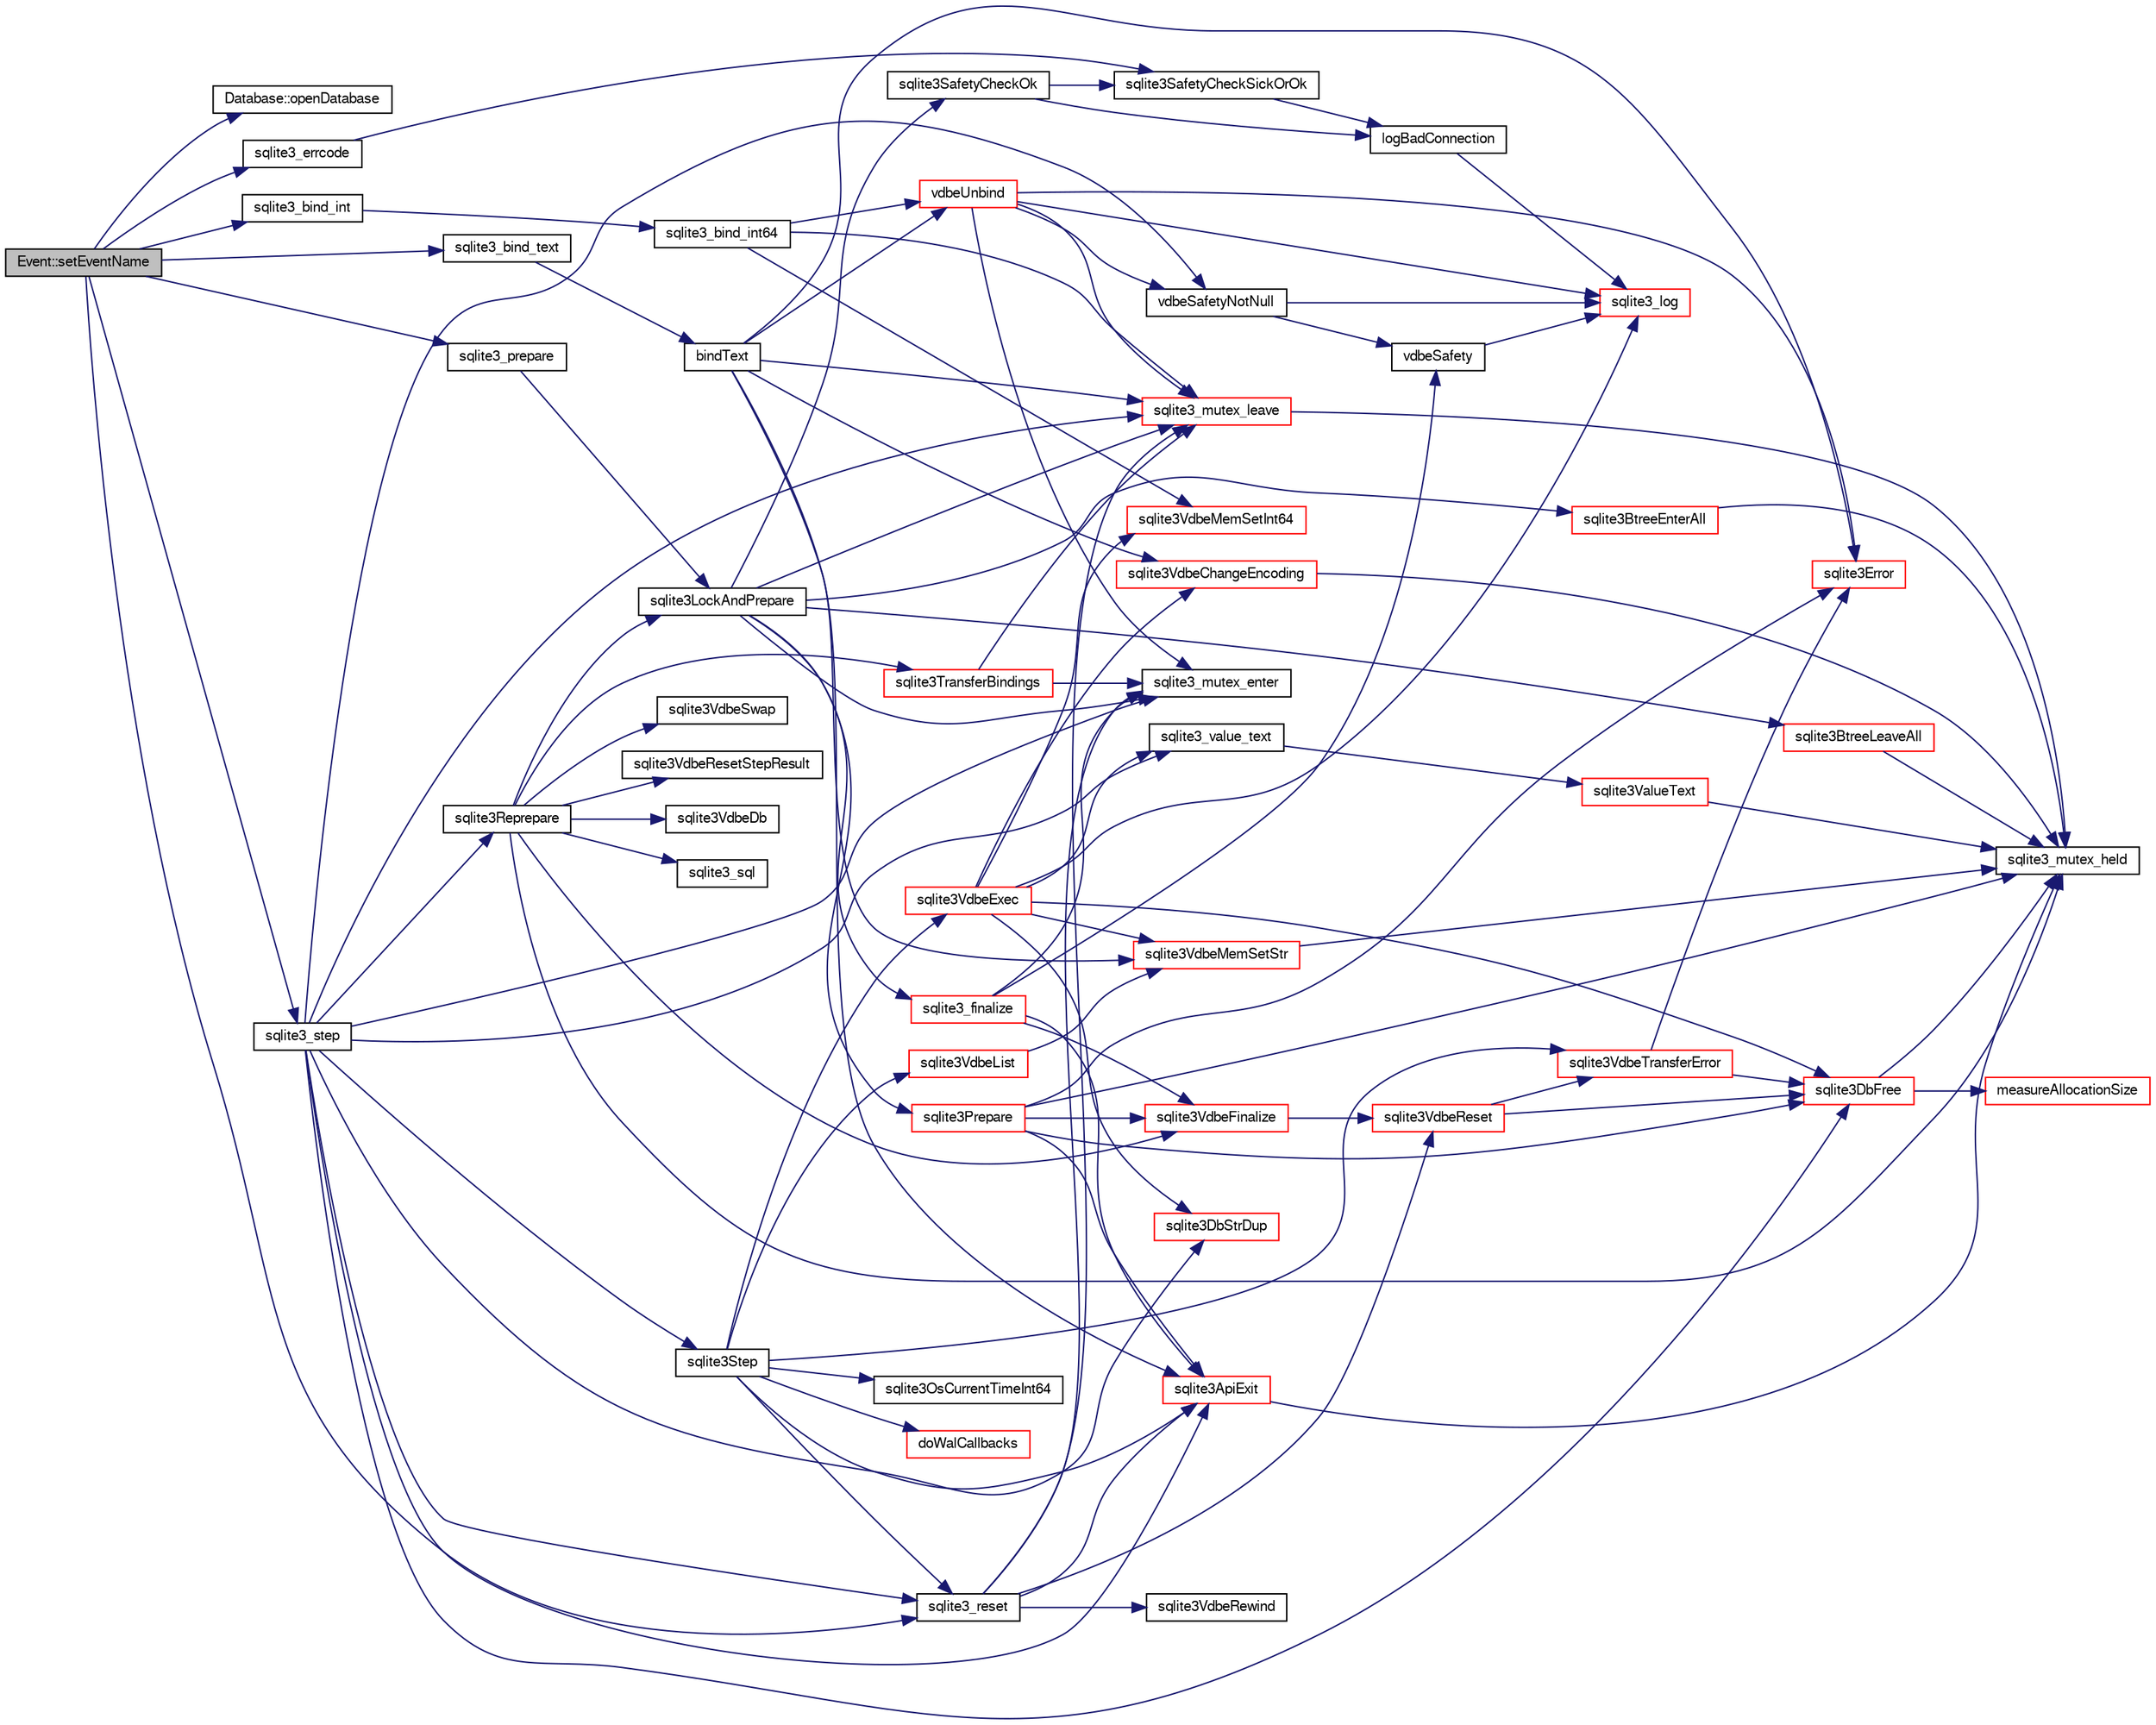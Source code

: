 digraph "Event::setEventName"
{
  edge [fontname="FreeSans",fontsize="10",labelfontname="FreeSans",labelfontsize="10"];
  node [fontname="FreeSans",fontsize="10",shape=record];
  rankdir="LR";
  Node2898 [label="Event::setEventName",height=0.2,width=0.4,color="black", fillcolor="grey75", style="filled", fontcolor="black"];
  Node2898 -> Node2899 [color="midnightblue",fontsize="10",style="solid",fontname="FreeSans"];
  Node2899 [label="Database::openDatabase",height=0.2,width=0.4,color="black", fillcolor="white", style="filled",URL="$classDatabase.html#aef36ad74d0bf64a091206dba2e27a54e"];
  Node2898 -> Node2900 [color="midnightblue",fontsize="10",style="solid",fontname="FreeSans"];
  Node2900 [label="sqlite3_prepare",height=0.2,width=0.4,color="black", fillcolor="white", style="filled",URL="$sqlite3_8c.html#a8c39e7b9dbeff01f0a399b46d4b29f1c"];
  Node2900 -> Node2901 [color="midnightblue",fontsize="10",style="solid",fontname="FreeSans"];
  Node2901 [label="sqlite3LockAndPrepare",height=0.2,width=0.4,color="black", fillcolor="white", style="filled",URL="$sqlite3_8c.html#a5db1ec5589aa2b02c6d979211a8789bd"];
  Node2901 -> Node2902 [color="midnightblue",fontsize="10",style="solid",fontname="FreeSans"];
  Node2902 [label="sqlite3SafetyCheckOk",height=0.2,width=0.4,color="black", fillcolor="white", style="filled",URL="$sqlite3_8c.html#ab15308423296d719d75dca4c0ef182a7"];
  Node2902 -> Node2903 [color="midnightblue",fontsize="10",style="solid",fontname="FreeSans"];
  Node2903 [label="logBadConnection",height=0.2,width=0.4,color="black", fillcolor="white", style="filled",URL="$sqlite3_8c.html#a8aa249fac852b22bb1227e2bc2921f11"];
  Node2903 -> Node2904 [color="midnightblue",fontsize="10",style="solid",fontname="FreeSans"];
  Node2904 [label="sqlite3_log",height=0.2,width=0.4,color="red", fillcolor="white", style="filled",URL="$sqlite3_8c.html#a298c9699bf9c143662c6b1fec4b2dc3b"];
  Node2902 -> Node3186 [color="midnightblue",fontsize="10",style="solid",fontname="FreeSans"];
  Node3186 [label="sqlite3SafetyCheckSickOrOk",height=0.2,width=0.4,color="black", fillcolor="white", style="filled",URL="$sqlite3_8c.html#ac1fff729aec147d9825a4930042a626b"];
  Node3186 -> Node2903 [color="midnightblue",fontsize="10",style="solid",fontname="FreeSans"];
  Node2901 -> Node2920 [color="midnightblue",fontsize="10",style="solid",fontname="FreeSans"];
  Node2920 [label="sqlite3_mutex_enter",height=0.2,width=0.4,color="black", fillcolor="white", style="filled",URL="$sqlite3_8c.html#a1c12cde690bd89f104de5cbad12a6bf5"];
  Node2901 -> Node3187 [color="midnightblue",fontsize="10",style="solid",fontname="FreeSans"];
  Node3187 [label="sqlite3BtreeEnterAll",height=0.2,width=0.4,color="red", fillcolor="white", style="filled",URL="$sqlite3_8c.html#a7e8c5e623a61d322d3622c3e6202d735"];
  Node3187 -> Node2914 [color="midnightblue",fontsize="10",style="solid",fontname="FreeSans"];
  Node2914 [label="sqlite3_mutex_held",height=0.2,width=0.4,color="black", fillcolor="white", style="filled",URL="$sqlite3_8c.html#acf77da68932b6bc163c5e68547ecc3e7"];
  Node2901 -> Node3193 [color="midnightblue",fontsize="10",style="solid",fontname="FreeSans"];
  Node3193 [label="sqlite3Prepare",height=0.2,width=0.4,color="red", fillcolor="white", style="filled",URL="$sqlite3_8c.html#acb25890858d0bf4b12eb7aae569f0c7b"];
  Node3193 -> Node2914 [color="midnightblue",fontsize="10",style="solid",fontname="FreeSans"];
  Node3193 -> Node3118 [color="midnightblue",fontsize="10",style="solid",fontname="FreeSans"];
  Node3118 [label="sqlite3ApiExit",height=0.2,width=0.4,color="red", fillcolor="white", style="filled",URL="$sqlite3_8c.html#ae5a967ec6172298db98b6090bbd1dd9b"];
  Node3118 -> Node2914 [color="midnightblue",fontsize="10",style="solid",fontname="FreeSans"];
  Node3193 -> Node2913 [color="midnightblue",fontsize="10",style="solid",fontname="FreeSans"];
  Node2913 [label="sqlite3DbFree",height=0.2,width=0.4,color="red", fillcolor="white", style="filled",URL="$sqlite3_8c.html#ac70ab821a6607b4a1b909582dc37a069"];
  Node2913 -> Node2914 [color="midnightblue",fontsize="10",style="solid",fontname="FreeSans"];
  Node2913 -> Node2915 [color="midnightblue",fontsize="10",style="solid",fontname="FreeSans"];
  Node2915 [label="measureAllocationSize",height=0.2,width=0.4,color="red", fillcolor="white", style="filled",URL="$sqlite3_8c.html#a45731e644a22fdb756e2b6337224217a"];
  Node3193 -> Node3738 [color="midnightblue",fontsize="10",style="solid",fontname="FreeSans"];
  Node3738 [label="sqlite3VdbeFinalize",height=0.2,width=0.4,color="red", fillcolor="white", style="filled",URL="$sqlite3_8c.html#af81e0c8d03b71610d3a826469f67bbd4"];
  Node3738 -> Node3234 [color="midnightblue",fontsize="10",style="solid",fontname="FreeSans"];
  Node3234 [label="sqlite3VdbeReset",height=0.2,width=0.4,color="red", fillcolor="white", style="filled",URL="$sqlite3_8c.html#a315a913742f7267f90d46d41446353b1"];
  Node3234 -> Node3532 [color="midnightblue",fontsize="10",style="solid",fontname="FreeSans"];
  Node3532 [label="sqlite3VdbeTransferError",height=0.2,width=0.4,color="red", fillcolor="white", style="filled",URL="$sqlite3_8c.html#aaf4a567b51602bb6d7bb150e6c72de69"];
  Node3532 -> Node3120 [color="midnightblue",fontsize="10",style="solid",fontname="FreeSans"];
  Node3120 [label="sqlite3Error",height=0.2,width=0.4,color="red", fillcolor="white", style="filled",URL="$sqlite3_8c.html#a4ba5e8be78db50d5538dcaa45bcf74d3"];
  Node3532 -> Node2913 [color="midnightblue",fontsize="10",style="solid",fontname="FreeSans"];
  Node3234 -> Node2913 [color="midnightblue",fontsize="10",style="solid",fontname="FreeSans"];
  Node3193 -> Node3120 [color="midnightblue",fontsize="10",style="solid",fontname="FreeSans"];
  Node2901 -> Node3750 [color="midnightblue",fontsize="10",style="solid",fontname="FreeSans"];
  Node3750 [label="sqlite3_finalize",height=0.2,width=0.4,color="red", fillcolor="white", style="filled",URL="$sqlite3_8c.html#a801195c0f771d40bb4be1e40f3b88945"];
  Node3750 -> Node3231 [color="midnightblue",fontsize="10",style="solid",fontname="FreeSans"];
  Node3231 [label="vdbeSafety",height=0.2,width=0.4,color="black", fillcolor="white", style="filled",URL="$sqlite3_8c.html#ad376f1aa66b2801fa8fb2fb134f370fd"];
  Node3231 -> Node2904 [color="midnightblue",fontsize="10",style="solid",fontname="FreeSans"];
  Node3750 -> Node2920 [color="midnightblue",fontsize="10",style="solid",fontname="FreeSans"];
  Node3750 -> Node3738 [color="midnightblue",fontsize="10",style="solid",fontname="FreeSans"];
  Node3750 -> Node3118 [color="midnightblue",fontsize="10",style="solid",fontname="FreeSans"];
  Node2901 -> Node3454 [color="midnightblue",fontsize="10",style="solid",fontname="FreeSans"];
  Node3454 [label="sqlite3BtreeLeaveAll",height=0.2,width=0.4,color="red", fillcolor="white", style="filled",URL="$sqlite3_8c.html#a282e5f429eee8e0aebc7d18068ebccd2"];
  Node3454 -> Node2914 [color="midnightblue",fontsize="10",style="solid",fontname="FreeSans"];
  Node2901 -> Node2922 [color="midnightblue",fontsize="10",style="solid",fontname="FreeSans"];
  Node2922 [label="sqlite3_mutex_leave",height=0.2,width=0.4,color="red", fillcolor="white", style="filled",URL="$sqlite3_8c.html#a5838d235601dbd3c1fa993555c6bcc93"];
  Node2922 -> Node2914 [color="midnightblue",fontsize="10",style="solid",fontname="FreeSans"];
  Node2898 -> Node3799 [color="midnightblue",fontsize="10",style="solid",fontname="FreeSans"];
  Node3799 [label="sqlite3_errcode",height=0.2,width=0.4,color="black", fillcolor="white", style="filled",URL="$sqlite3_8c.html#a79bd13f5c8b7a6ccc6fd76fc7fc2104c"];
  Node3799 -> Node3186 [color="midnightblue",fontsize="10",style="solid",fontname="FreeSans"];
  Node2898 -> Node3854 [color="midnightblue",fontsize="10",style="solid",fontname="FreeSans"];
  Node3854 [label="sqlite3_bind_int",height=0.2,width=0.4,color="black", fillcolor="white", style="filled",URL="$sqlite3_8c.html#aa6d5cc21ec0004b2e0bdce3395590aad"];
  Node3854 -> Node3855 [color="midnightblue",fontsize="10",style="solid",fontname="FreeSans"];
  Node3855 [label="sqlite3_bind_int64",height=0.2,width=0.4,color="black", fillcolor="white", style="filled",URL="$sqlite3_8c.html#af77e2729923f2621852202e1c23788c6"];
  Node3855 -> Node3856 [color="midnightblue",fontsize="10",style="solid",fontname="FreeSans"];
  Node3856 [label="vdbeUnbind",height=0.2,width=0.4,color="red", fillcolor="white", style="filled",URL="$sqlite3_8c.html#ae3ca3d8a878660305a0efd0c73c9f064"];
  Node3856 -> Node3230 [color="midnightblue",fontsize="10",style="solid",fontname="FreeSans"];
  Node3230 [label="vdbeSafetyNotNull",height=0.2,width=0.4,color="black", fillcolor="white", style="filled",URL="$sqlite3_8c.html#a018448275e86f09d8af8033cec4cafdf"];
  Node3230 -> Node2904 [color="midnightblue",fontsize="10",style="solid",fontname="FreeSans"];
  Node3230 -> Node3231 [color="midnightblue",fontsize="10",style="solid",fontname="FreeSans"];
  Node3856 -> Node2920 [color="midnightblue",fontsize="10",style="solid",fontname="FreeSans"];
  Node3856 -> Node3120 [color="midnightblue",fontsize="10",style="solid",fontname="FreeSans"];
  Node3856 -> Node2922 [color="midnightblue",fontsize="10",style="solid",fontname="FreeSans"];
  Node3856 -> Node2904 [color="midnightblue",fontsize="10",style="solid",fontname="FreeSans"];
  Node3855 -> Node3045 [color="midnightblue",fontsize="10",style="solid",fontname="FreeSans"];
  Node3045 [label="sqlite3VdbeMemSetInt64",height=0.2,width=0.4,color="red", fillcolor="white", style="filled",URL="$sqlite3_8c.html#a57c5843cac8f6180ee994267a23f86a3"];
  Node3855 -> Node2922 [color="midnightblue",fontsize="10",style="solid",fontname="FreeSans"];
  Node2898 -> Node3857 [color="midnightblue",fontsize="10",style="solid",fontname="FreeSans"];
  Node3857 [label="sqlite3_bind_text",height=0.2,width=0.4,color="black", fillcolor="white", style="filled",URL="$sqlite3_8c.html#a7f416198db2464a6c96a4ef679d19b1f"];
  Node3857 -> Node3858 [color="midnightblue",fontsize="10",style="solid",fontname="FreeSans"];
  Node3858 [label="bindText",height=0.2,width=0.4,color="black", fillcolor="white", style="filled",URL="$sqlite3_8c.html#acdec2c68ea6b14a08bcfea9cfd32b2f2"];
  Node3858 -> Node3856 [color="midnightblue",fontsize="10",style="solid",fontname="FreeSans"];
  Node3858 -> Node3022 [color="midnightblue",fontsize="10",style="solid",fontname="FreeSans"];
  Node3022 [label="sqlite3VdbeMemSetStr",height=0.2,width=0.4,color="red", fillcolor="white", style="filled",URL="$sqlite3_8c.html#a9697bec7c3b512483638ea3646191d7d"];
  Node3022 -> Node2914 [color="midnightblue",fontsize="10",style="solid",fontname="FreeSans"];
  Node3858 -> Node3005 [color="midnightblue",fontsize="10",style="solid",fontname="FreeSans"];
  Node3005 [label="sqlite3VdbeChangeEncoding",height=0.2,width=0.4,color="red", fillcolor="white", style="filled",URL="$sqlite3_8c.html#aa7cf8e488bf8cf9ec18528f52a40de31"];
  Node3005 -> Node2914 [color="midnightblue",fontsize="10",style="solid",fontname="FreeSans"];
  Node3858 -> Node3120 [color="midnightblue",fontsize="10",style="solid",fontname="FreeSans"];
  Node3858 -> Node3118 [color="midnightblue",fontsize="10",style="solid",fontname="FreeSans"];
  Node3858 -> Node2922 [color="midnightblue",fontsize="10",style="solid",fontname="FreeSans"];
  Node2898 -> Node3229 [color="midnightblue",fontsize="10",style="solid",fontname="FreeSans"];
  Node3229 [label="sqlite3_step",height=0.2,width=0.4,color="black", fillcolor="white", style="filled",URL="$sqlite3_8c.html#ac1e491ce36b7471eb28387f7d3c74334"];
  Node3229 -> Node3230 [color="midnightblue",fontsize="10",style="solid",fontname="FreeSans"];
  Node3229 -> Node2920 [color="midnightblue",fontsize="10",style="solid",fontname="FreeSans"];
  Node3229 -> Node3232 [color="midnightblue",fontsize="10",style="solid",fontname="FreeSans"];
  Node3232 [label="sqlite3Step",height=0.2,width=0.4,color="black", fillcolor="white", style="filled",URL="$sqlite3_8c.html#a3f2872e873e2758a4beedad1d5113554"];
  Node3232 -> Node3233 [color="midnightblue",fontsize="10",style="solid",fontname="FreeSans"];
  Node3233 [label="sqlite3_reset",height=0.2,width=0.4,color="black", fillcolor="white", style="filled",URL="$sqlite3_8c.html#a758efebc2e95694959ab0e74b397984c"];
  Node3233 -> Node2920 [color="midnightblue",fontsize="10",style="solid",fontname="FreeSans"];
  Node3233 -> Node3234 [color="midnightblue",fontsize="10",style="solid",fontname="FreeSans"];
  Node3233 -> Node3537 [color="midnightblue",fontsize="10",style="solid",fontname="FreeSans"];
  Node3537 [label="sqlite3VdbeRewind",height=0.2,width=0.4,color="black", fillcolor="white", style="filled",URL="$sqlite3_8c.html#ac2109d6ef272c796bd8881a430bc1052"];
  Node3233 -> Node3118 [color="midnightblue",fontsize="10",style="solid",fontname="FreeSans"];
  Node3233 -> Node2922 [color="midnightblue",fontsize="10",style="solid",fontname="FreeSans"];
  Node3232 -> Node3142 [color="midnightblue",fontsize="10",style="solid",fontname="FreeSans"];
  Node3142 [label="sqlite3OsCurrentTimeInt64",height=0.2,width=0.4,color="black", fillcolor="white", style="filled",URL="$sqlite3_8c.html#a8fba11754c83b89782ef18af266f5ec2"];
  Node3232 -> Node3538 [color="midnightblue",fontsize="10",style="solid",fontname="FreeSans"];
  Node3538 [label="sqlite3VdbeList",height=0.2,width=0.4,color="red", fillcolor="white", style="filled",URL="$sqlite3_8c.html#a61f5dfb765135a9982025bab8944f7fd"];
  Node3538 -> Node3022 [color="midnightblue",fontsize="10",style="solid",fontname="FreeSans"];
  Node3232 -> Node3540 [color="midnightblue",fontsize="10",style="solid",fontname="FreeSans"];
  Node3540 [label="sqlite3VdbeExec",height=0.2,width=0.4,color="red", fillcolor="white", style="filled",URL="$sqlite3_8c.html#a8ce40a614bdc56719c4d642b1e4dfb21"];
  Node3540 -> Node2904 [color="midnightblue",fontsize="10",style="solid",fontname="FreeSans"];
  Node3540 -> Node3022 [color="midnightblue",fontsize="10",style="solid",fontname="FreeSans"];
  Node3540 -> Node3005 [color="midnightblue",fontsize="10",style="solid",fontname="FreeSans"];
  Node3540 -> Node2913 [color="midnightblue",fontsize="10",style="solid",fontname="FreeSans"];
  Node3540 -> Node3045 [color="midnightblue",fontsize="10",style="solid",fontname="FreeSans"];
  Node3540 -> Node2995 [color="midnightblue",fontsize="10",style="solid",fontname="FreeSans"];
  Node2995 [label="sqlite3_value_text",height=0.2,width=0.4,color="black", fillcolor="white", style="filled",URL="$sqlite3_8c.html#aef2ace3239e6dd59c74110faa70f8171"];
  Node2995 -> Node2996 [color="midnightblue",fontsize="10",style="solid",fontname="FreeSans"];
  Node2996 [label="sqlite3ValueText",height=0.2,width=0.4,color="red", fillcolor="white", style="filled",URL="$sqlite3_8c.html#ad567a94e52d1adf81f4857fdba00a59b"];
  Node2996 -> Node2914 [color="midnightblue",fontsize="10",style="solid",fontname="FreeSans"];
  Node3540 -> Node3465 [color="midnightblue",fontsize="10",style="solid",fontname="FreeSans"];
  Node3465 [label="sqlite3DbStrDup",height=0.2,width=0.4,color="red", fillcolor="white", style="filled",URL="$sqlite3_8c.html#a0ec4772ee6de7316ecd1e6cabb1beeef"];
  Node3232 -> Node3832 [color="midnightblue",fontsize="10",style="solid",fontname="FreeSans"];
  Node3832 [label="doWalCallbacks",height=0.2,width=0.4,color="red", fillcolor="white", style="filled",URL="$sqlite3_8c.html#a001bcb6c83dac39b83d3a95e1f6194d1"];
  Node3232 -> Node3118 [color="midnightblue",fontsize="10",style="solid",fontname="FreeSans"];
  Node3232 -> Node3532 [color="midnightblue",fontsize="10",style="solid",fontname="FreeSans"];
  Node3229 -> Node3835 [color="midnightblue",fontsize="10",style="solid",fontname="FreeSans"];
  Node3835 [label="sqlite3Reprepare",height=0.2,width=0.4,color="black", fillcolor="white", style="filled",URL="$sqlite3_8c.html#a7e2f7299cc947d07e782f6ac561fa937"];
  Node3835 -> Node2914 [color="midnightblue",fontsize="10",style="solid",fontname="FreeSans"];
  Node3835 -> Node3836 [color="midnightblue",fontsize="10",style="solid",fontname="FreeSans"];
  Node3836 [label="sqlite3VdbeDb",height=0.2,width=0.4,color="black", fillcolor="white", style="filled",URL="$sqlite3_8c.html#a6cb1b36e2823fc3eff25dc162f71f28b"];
  Node3835 -> Node3837 [color="midnightblue",fontsize="10",style="solid",fontname="FreeSans"];
  Node3837 [label="sqlite3_sql",height=0.2,width=0.4,color="black", fillcolor="white", style="filled",URL="$sqlite3_8c.html#a5a8d6a88cd06c29ea28bfbdf85f2d4dc"];
  Node3835 -> Node2901 [color="midnightblue",fontsize="10",style="solid",fontname="FreeSans"];
  Node3835 -> Node3838 [color="midnightblue",fontsize="10",style="solid",fontname="FreeSans"];
  Node3838 [label="sqlite3VdbeSwap",height=0.2,width=0.4,color="black", fillcolor="white", style="filled",URL="$sqlite3_8c.html#ae65b43cc845b600cd9c8bdead9843b28"];
  Node3835 -> Node3839 [color="midnightblue",fontsize="10",style="solid",fontname="FreeSans"];
  Node3839 [label="sqlite3TransferBindings",height=0.2,width=0.4,color="red", fillcolor="white", style="filled",URL="$sqlite3_8c.html#a9158a497436de1e5aa7067e4daf18d8e"];
  Node3839 -> Node2920 [color="midnightblue",fontsize="10",style="solid",fontname="FreeSans"];
  Node3839 -> Node2922 [color="midnightblue",fontsize="10",style="solid",fontname="FreeSans"];
  Node3835 -> Node3840 [color="midnightblue",fontsize="10",style="solid",fontname="FreeSans"];
  Node3840 [label="sqlite3VdbeResetStepResult",height=0.2,width=0.4,color="black", fillcolor="white", style="filled",URL="$sqlite3_8c.html#ad24b39129d843f753039e272999669a6"];
  Node3835 -> Node3738 [color="midnightblue",fontsize="10",style="solid",fontname="FreeSans"];
  Node3229 -> Node3233 [color="midnightblue",fontsize="10",style="solid",fontname="FreeSans"];
  Node3229 -> Node2995 [color="midnightblue",fontsize="10",style="solid",fontname="FreeSans"];
  Node3229 -> Node2913 [color="midnightblue",fontsize="10",style="solid",fontname="FreeSans"];
  Node3229 -> Node3465 [color="midnightblue",fontsize="10",style="solid",fontname="FreeSans"];
  Node3229 -> Node3118 [color="midnightblue",fontsize="10",style="solid",fontname="FreeSans"];
  Node3229 -> Node2922 [color="midnightblue",fontsize="10",style="solid",fontname="FreeSans"];
  Node2898 -> Node3233 [color="midnightblue",fontsize="10",style="solid",fontname="FreeSans"];
}
